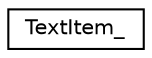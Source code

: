 digraph "Graphical Class Hierarchy"
{
  edge [fontname="Helvetica",fontsize="10",labelfontname="Helvetica",labelfontsize="10"];
  node [fontname="Helvetica",fontsize="10",shape=record];
  rankdir="LR";
  Node0 [label="TextItem_",height=0.2,width=0.4,color="black", fillcolor="white", style="filled",URL="$structTextItem__.html"];
}

